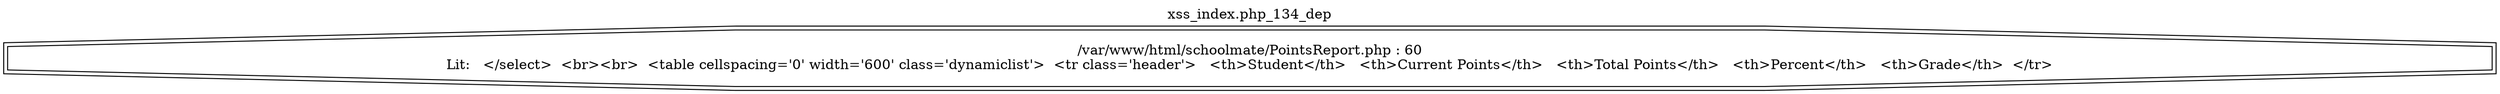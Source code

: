 digraph cfg {
  label="xss_index.php_134_dep";
  labelloc=t;
  n1 [shape=doubleoctagon, label="/var/www/html/schoolmate/PointsReport.php : 60\nLit:   </select>  <br><br>  <table cellspacing='0' width='600' class='dynamiclist'>  <tr class='header'>   <th>Student</th>   <th>Current Points</th>   <th>Total Points</th>   <th>Percent</th>   <th>Grade</th>  </tr>\n"];
}
